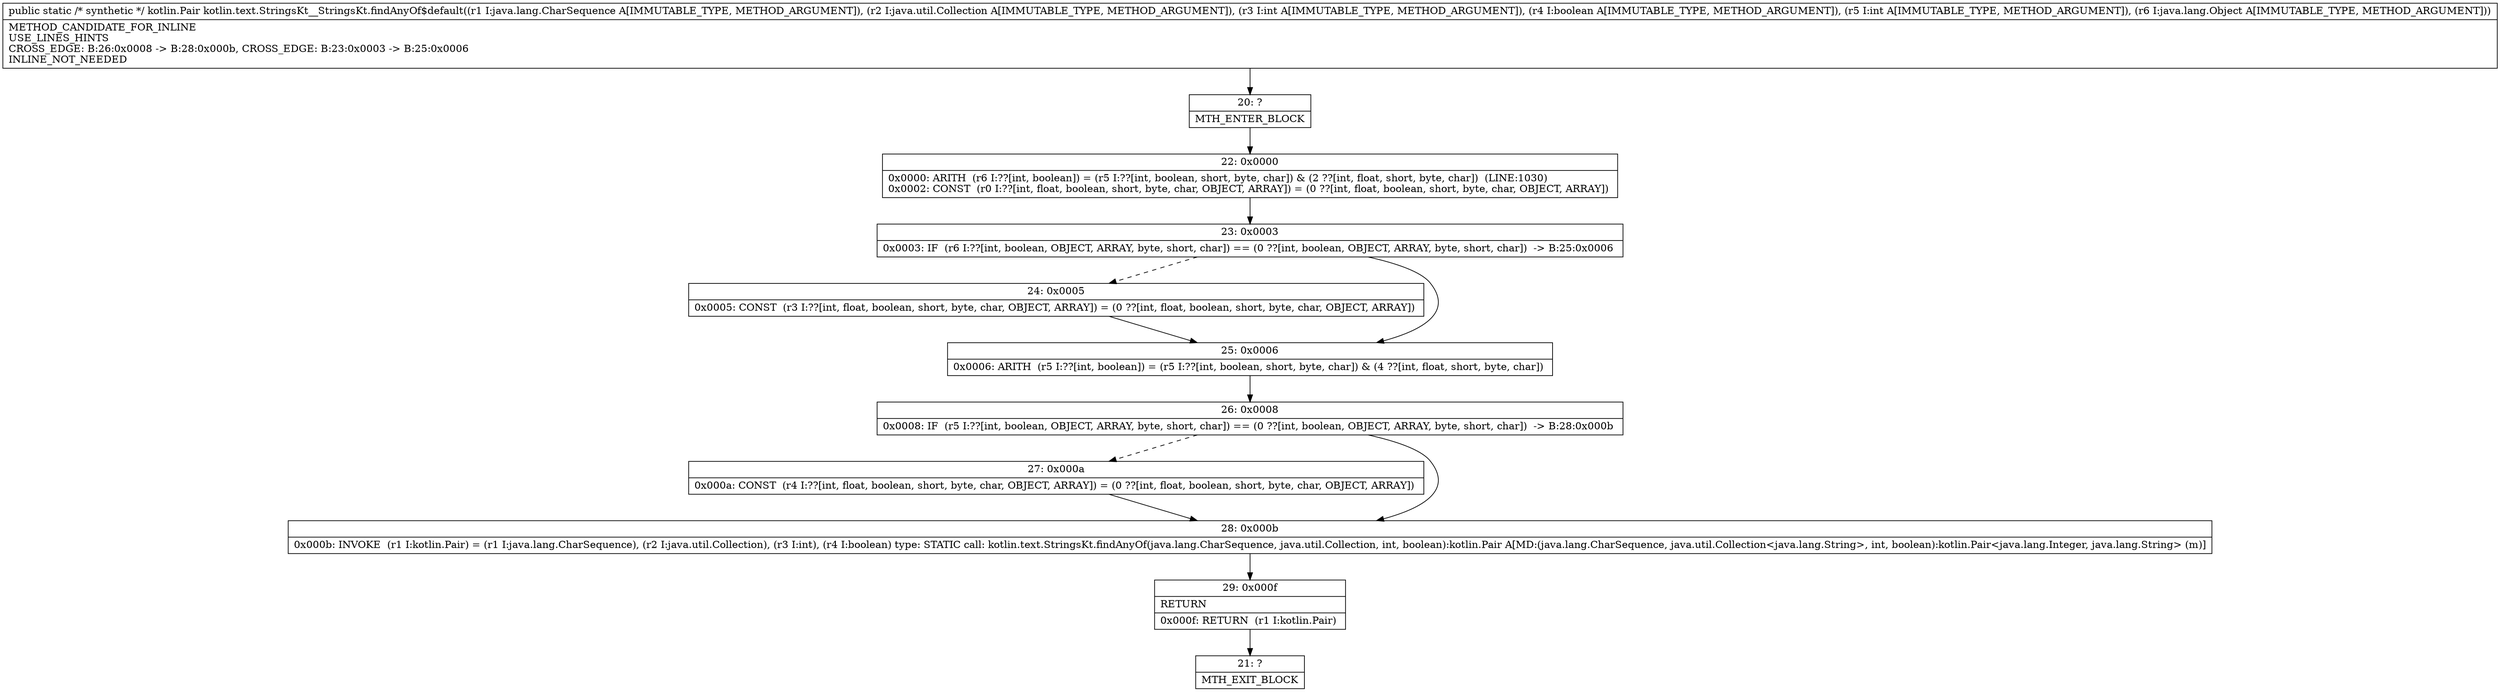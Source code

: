 digraph "CFG forkotlin.text.StringsKt__StringsKt.findAnyOf$default(Ljava\/lang\/CharSequence;Ljava\/util\/Collection;IZILjava\/lang\/Object;)Lkotlin\/Pair;" {
Node_20 [shape=record,label="{20\:\ ?|MTH_ENTER_BLOCK\l}"];
Node_22 [shape=record,label="{22\:\ 0x0000|0x0000: ARITH  (r6 I:??[int, boolean]) = (r5 I:??[int, boolean, short, byte, char]) & (2 ??[int, float, short, byte, char])  (LINE:1030)\l0x0002: CONST  (r0 I:??[int, float, boolean, short, byte, char, OBJECT, ARRAY]) = (0 ??[int, float, boolean, short, byte, char, OBJECT, ARRAY]) \l}"];
Node_23 [shape=record,label="{23\:\ 0x0003|0x0003: IF  (r6 I:??[int, boolean, OBJECT, ARRAY, byte, short, char]) == (0 ??[int, boolean, OBJECT, ARRAY, byte, short, char])  \-\> B:25:0x0006 \l}"];
Node_24 [shape=record,label="{24\:\ 0x0005|0x0005: CONST  (r3 I:??[int, float, boolean, short, byte, char, OBJECT, ARRAY]) = (0 ??[int, float, boolean, short, byte, char, OBJECT, ARRAY]) \l}"];
Node_25 [shape=record,label="{25\:\ 0x0006|0x0006: ARITH  (r5 I:??[int, boolean]) = (r5 I:??[int, boolean, short, byte, char]) & (4 ??[int, float, short, byte, char]) \l}"];
Node_26 [shape=record,label="{26\:\ 0x0008|0x0008: IF  (r5 I:??[int, boolean, OBJECT, ARRAY, byte, short, char]) == (0 ??[int, boolean, OBJECT, ARRAY, byte, short, char])  \-\> B:28:0x000b \l}"];
Node_27 [shape=record,label="{27\:\ 0x000a|0x000a: CONST  (r4 I:??[int, float, boolean, short, byte, char, OBJECT, ARRAY]) = (0 ??[int, float, boolean, short, byte, char, OBJECT, ARRAY]) \l}"];
Node_28 [shape=record,label="{28\:\ 0x000b|0x000b: INVOKE  (r1 I:kotlin.Pair) = (r1 I:java.lang.CharSequence), (r2 I:java.util.Collection), (r3 I:int), (r4 I:boolean) type: STATIC call: kotlin.text.StringsKt.findAnyOf(java.lang.CharSequence, java.util.Collection, int, boolean):kotlin.Pair A[MD:(java.lang.CharSequence, java.util.Collection\<java.lang.String\>, int, boolean):kotlin.Pair\<java.lang.Integer, java.lang.String\> (m)]\l}"];
Node_29 [shape=record,label="{29\:\ 0x000f|RETURN\l|0x000f: RETURN  (r1 I:kotlin.Pair) \l}"];
Node_21 [shape=record,label="{21\:\ ?|MTH_EXIT_BLOCK\l}"];
MethodNode[shape=record,label="{public static \/* synthetic *\/ kotlin.Pair kotlin.text.StringsKt__StringsKt.findAnyOf$default((r1 I:java.lang.CharSequence A[IMMUTABLE_TYPE, METHOD_ARGUMENT]), (r2 I:java.util.Collection A[IMMUTABLE_TYPE, METHOD_ARGUMENT]), (r3 I:int A[IMMUTABLE_TYPE, METHOD_ARGUMENT]), (r4 I:boolean A[IMMUTABLE_TYPE, METHOD_ARGUMENT]), (r5 I:int A[IMMUTABLE_TYPE, METHOD_ARGUMENT]), (r6 I:java.lang.Object A[IMMUTABLE_TYPE, METHOD_ARGUMENT]))  | METHOD_CANDIDATE_FOR_INLINE\lUSE_LINES_HINTS\lCROSS_EDGE: B:26:0x0008 \-\> B:28:0x000b, CROSS_EDGE: B:23:0x0003 \-\> B:25:0x0006\lINLINE_NOT_NEEDED\l}"];
MethodNode -> Node_20;Node_20 -> Node_22;
Node_22 -> Node_23;
Node_23 -> Node_24[style=dashed];
Node_23 -> Node_25;
Node_24 -> Node_25;
Node_25 -> Node_26;
Node_26 -> Node_27[style=dashed];
Node_26 -> Node_28;
Node_27 -> Node_28;
Node_28 -> Node_29;
Node_29 -> Node_21;
}


